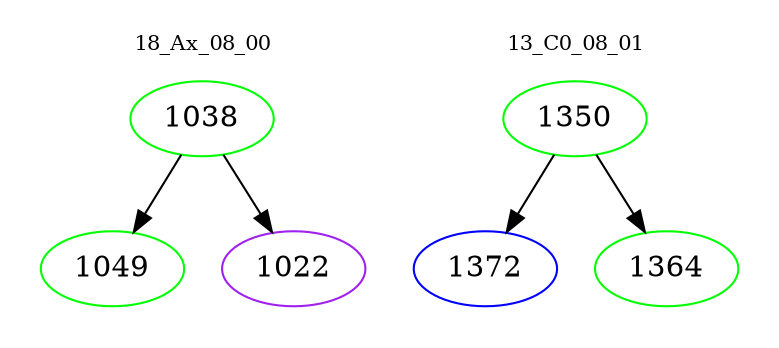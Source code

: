 digraph{
subgraph cluster_0 {
color = white
label = "18_Ax_08_00";
fontsize=10;
T0_1038 [label="1038", color="green"]
T0_1038 -> T0_1049 [color="black"]
T0_1049 [label="1049", color="green"]
T0_1038 -> T0_1022 [color="black"]
T0_1022 [label="1022", color="purple"]
}
subgraph cluster_1 {
color = white
label = "13_C0_08_01";
fontsize=10;
T1_1350 [label="1350", color="green"]
T1_1350 -> T1_1372 [color="black"]
T1_1372 [label="1372", color="blue"]
T1_1350 -> T1_1364 [color="black"]
T1_1364 [label="1364", color="green"]
}
}
